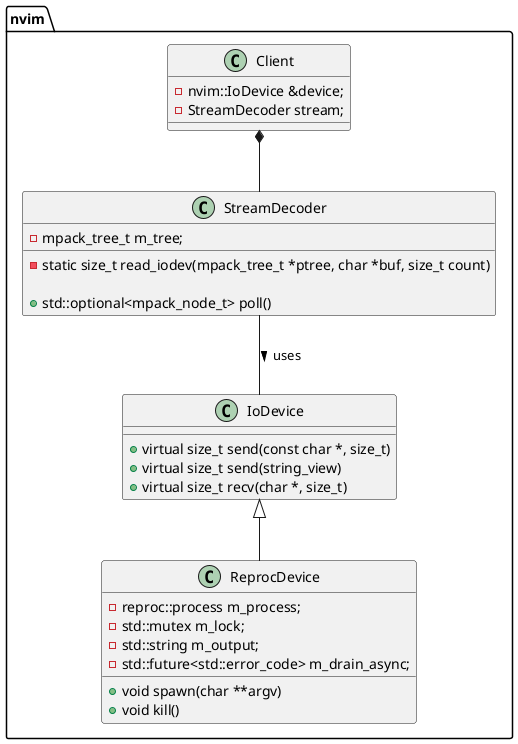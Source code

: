 
@startuml

set namespaceSeparator ::

class nvim::IoDevice {
	+virtual size_t send(const char *, size_t)
	+virtual size_t send(string_view)
	+virtual size_t recv(char *, size_t)
}

class nvim::ReprocDevice {
	-reproc::process m_process;
	-std::mutex m_lock;
	-std::string m_output;
	-std::future<std::error_code> m_drain_async;

	+void spawn(char **argv)
	+void kill()
}


' class reproc_device_impl {
	' -reproc::process m_process;
	' -std::mutex m_lock;
	' -std::string m_output;
	' -std::future<std::error_code> m_drain_async;

	' +void spawn(char *argv[] = nullptr);
	' +void kill();
' }

class nvim::StreamDecoder {
	-mpack_tree_t m_tree;
	-static size_t read_iodev(mpack_tree_t *ptree, char *buf, size_t count)

	+std::optional<mpack_node_t> poll()
}

class nvim::Client {
	-nvim::IoDevice &device;
	-StreamDecoder stream;
}

nvim::Client *-- nvim::StreamDecoder
nvim::IoDevice <|-- nvim::ReprocDevice
nvim::StreamDecoder -- nvim::IoDevice : uses >

@enduml
